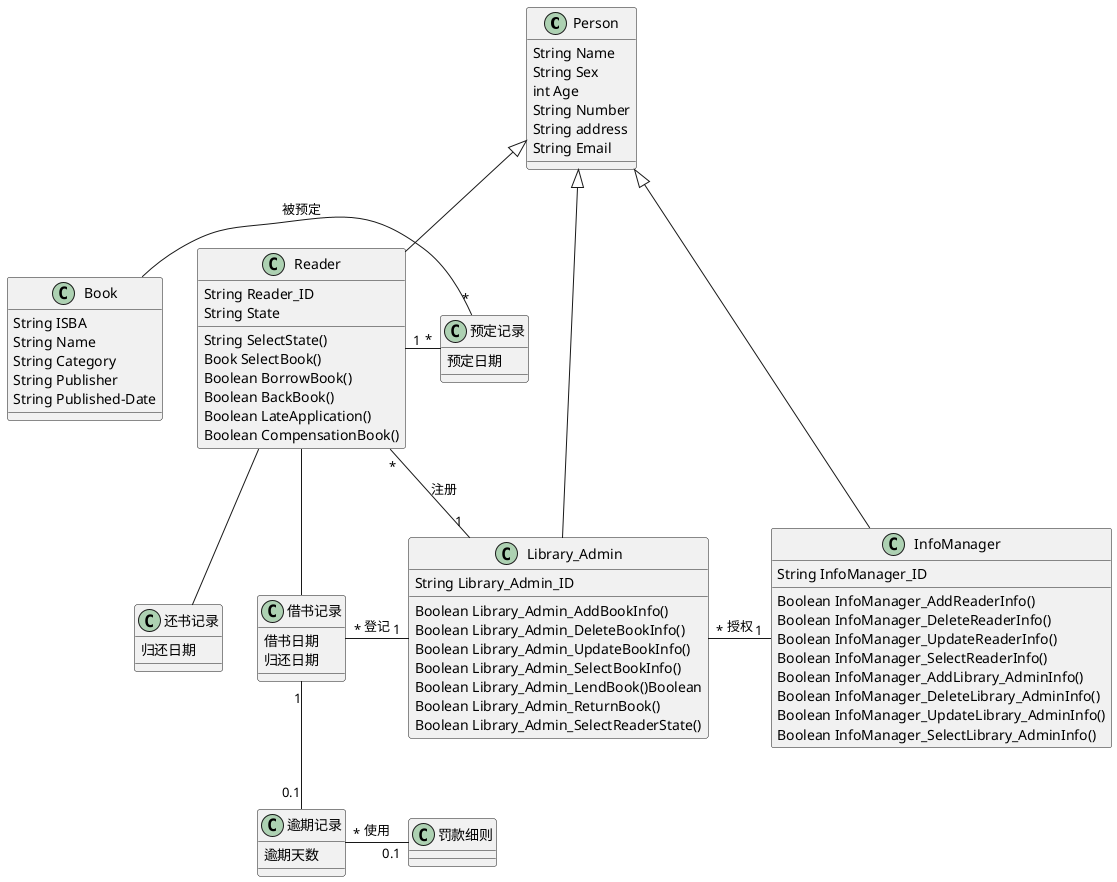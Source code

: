 @startuml
class Person {
  String Name
  String Sex
  int Age
  String Number
  String address
  String Email
}
class Library_Admin {
  String Library_Admin_ID
  Boolean Library_Admin_AddBookInfo()
  Boolean Library_Admin_DeleteBookInfo()
  Boolean Library_Admin_UpdateBookInfo()
  Boolean Library_Admin_SelectBookInfo()
  Boolean Library_Admin_LendBook()Boolean
  Boolean Library_Admin_ReturnBook()
  Boolean Library_Admin_SelectReaderState()
}
class InfoManager {
  String InfoManager_ID
  Boolean InfoManager_AddReaderInfo()
  Boolean InfoManager_DeleteReaderInfo()
  Boolean InfoManager_UpdateReaderInfo()
  Boolean InfoManager_SelectReaderInfo()
  Boolean InfoManager_AddLibrary_AdminInfo()
  Boolean InfoManager_DeleteLibrary_AdminInfo()
  Boolean InfoManager_UpdateLibrary_AdminInfo()
  Boolean InfoManager_SelectLibrary_AdminInfo()
}
class Reader {
  String Reader_ID
  String State
  String SelectState()
  Book SelectBook()
  Boolean BorrowBook()
  Boolean BackBook()
  Boolean LateApplication()
  Boolean CompensationBook()
}
class Book {
  String ISBA
  String Name
  String Category
  String Publisher
  String Published-Date
}
Person <|-- Library_Admin
Person <|-- InfoManager
Person <|-- Reader


Book - "*"预定记录:被预定
Library_Admin"*" - "1"InfoManager:授权
Reader"*" - "1"Library_Admin:注册
Reader"1" - "*"预定记录
Reader--借书记录
Reader--还书记录
借书记录"1" -- "0.1"逾期记录
借书记录"*" - "1"Library_Admin:登记

逾期记录"*" - "0.1"罚款细则:使用

class 预定记录{
预定日期
}
class 借书记录{
借书日期
归还日期
}
class 还书记录{
归还日期
}
class 逾期记录{
逾期天数
}

class 罚款细则{
}


@enduml